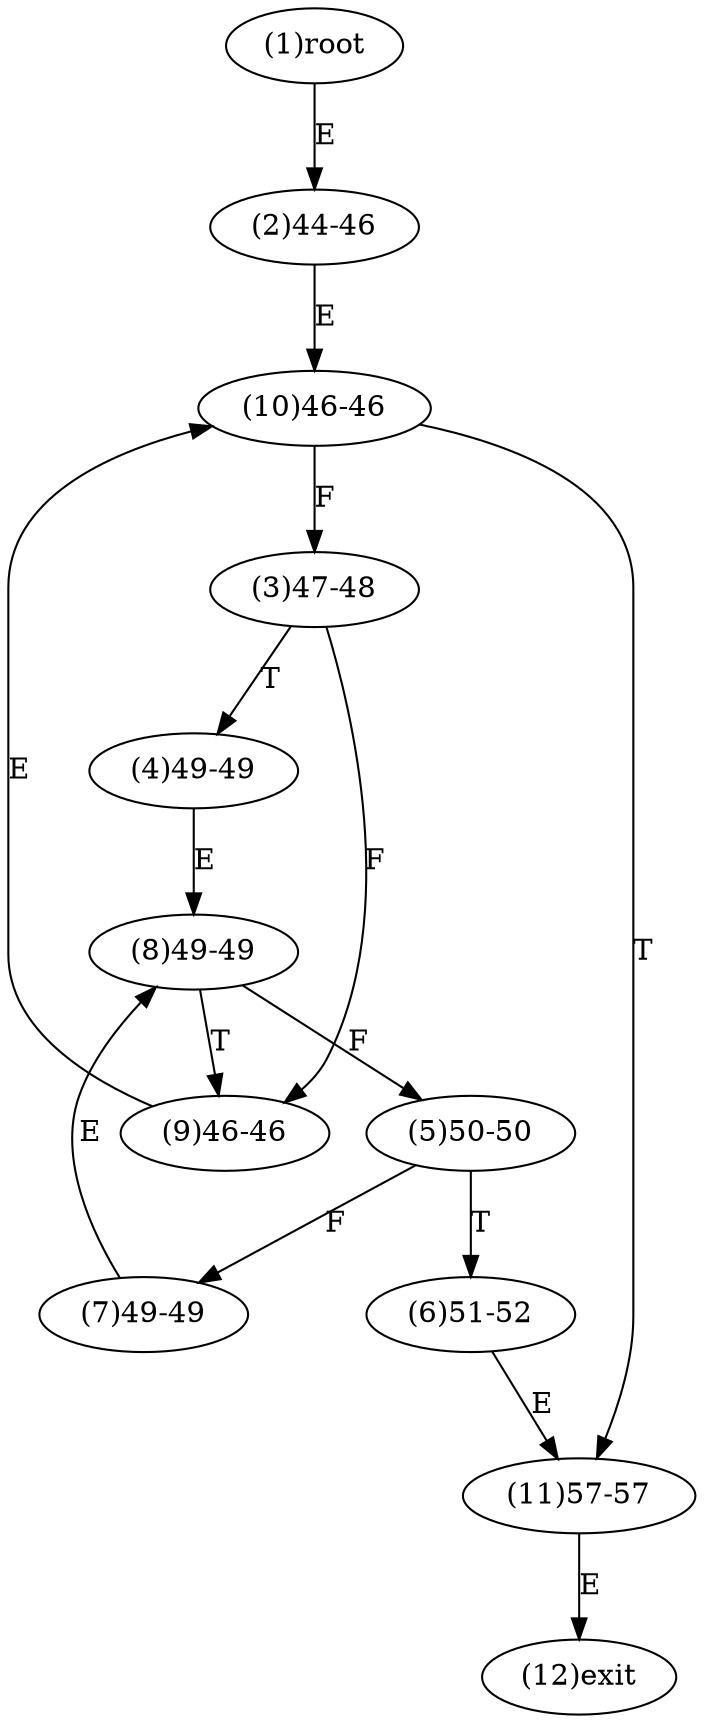 digraph "" { 
1[ label="(1)root"];
2[ label="(2)44-46"];
3[ label="(3)47-48"];
4[ label="(4)49-49"];
5[ label="(5)50-50"];
6[ label="(6)51-52"];
7[ label="(7)49-49"];
8[ label="(8)49-49"];
9[ label="(9)46-46"];
10[ label="(10)46-46"];
11[ label="(11)57-57"];
12[ label="(12)exit"];
1->2[ label="E"];
2->10[ label="E"];
3->9[ label="F"];
3->4[ label="T"];
4->8[ label="E"];
5->7[ label="F"];
5->6[ label="T"];
6->11[ label="E"];
7->8[ label="E"];
8->5[ label="F"];
8->9[ label="T"];
9->10[ label="E"];
10->3[ label="F"];
10->11[ label="T"];
11->12[ label="E"];
}